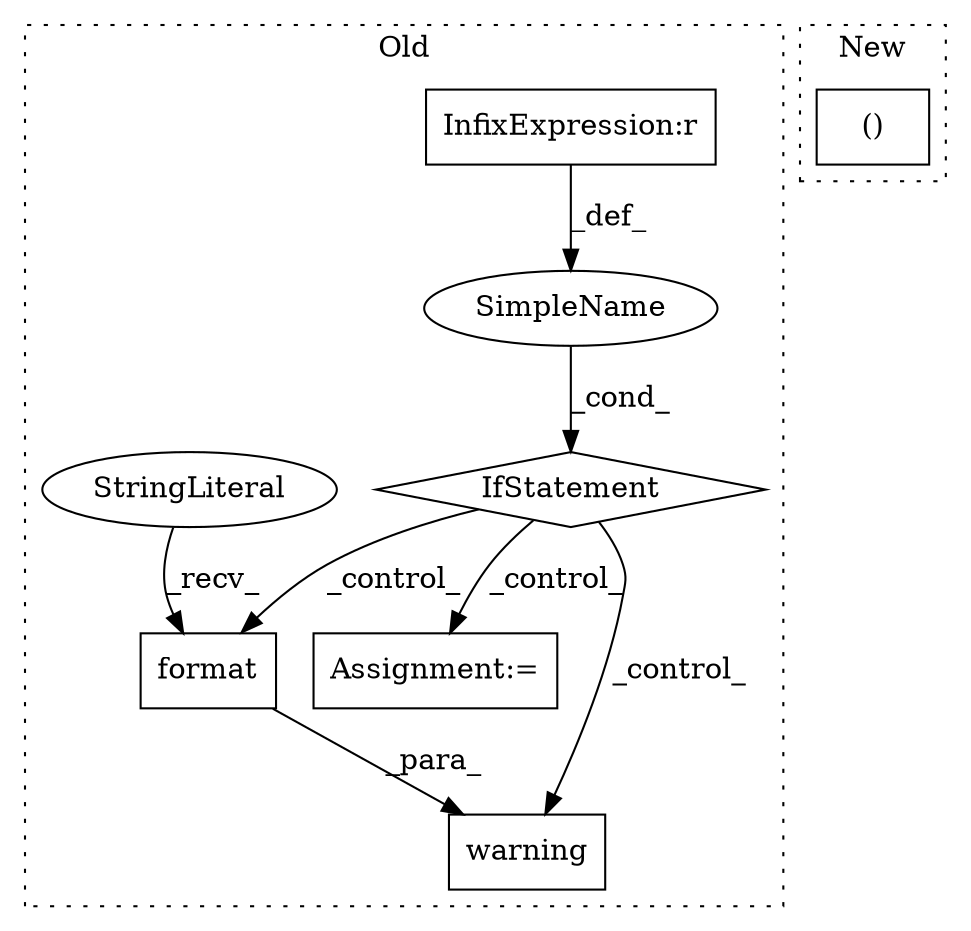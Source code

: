 digraph G {
subgraph cluster0 {
1 [label="warning" a="32" s="8089,8209" l="8,1" shape="box"];
3 [label="IfStatement" a="25" s="7993,8072" l="4,2" shape="diamond"];
4 [label="SimpleName" a="42" s="" l="" shape="ellipse"];
5 [label="InfixExpression:r" a="27" s="8059" l="4" shape="box"];
6 [label="Assignment:=" a="7" s="8237" l="1" shape="box"];
7 [label="format" a="32" s="8182,8208" l="7,1" shape="box"];
8 [label="StringLiteral" a="45" s="8097" l="84" shape="ellipse"];
label = "Old";
style="dotted";
}
subgraph cluster1 {
2 [label="()" a="106" s="10382" l="65" shape="box"];
label = "New";
style="dotted";
}
3 -> 6 [label="_control_"];
3 -> 7 [label="_control_"];
3 -> 1 [label="_control_"];
4 -> 3 [label="_cond_"];
5 -> 4 [label="_def_"];
7 -> 1 [label="_para_"];
8 -> 7 [label="_recv_"];
}